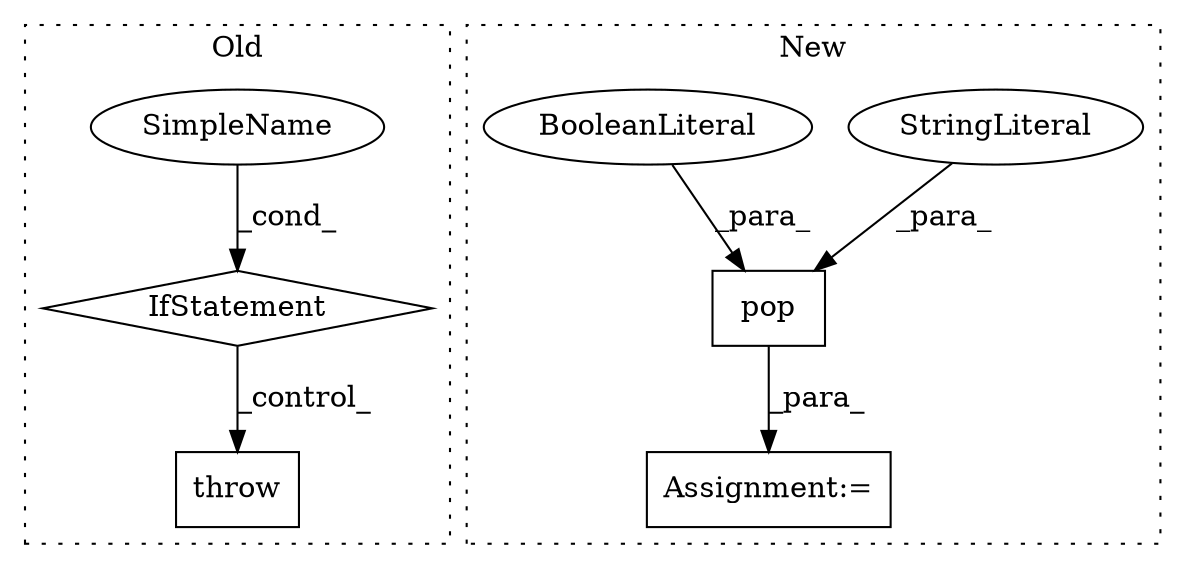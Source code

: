 digraph G {
subgraph cluster0 {
1 [label="throw" a="53" s="2675" l="6" shape="box"];
6 [label="IfStatement" a="25" s="2605,2665" l="4,2" shape="diamond"];
7 [label="SimpleName" a="42" s="" l="" shape="ellipse"];
label = "Old";
style="dotted";
}
subgraph cluster1 {
2 [label="pop" a="32" s="2797,2817" l="4,1" shape="box"];
3 [label="StringLiteral" a="45" s="2801" l="10" shape="ellipse"];
4 [label="Assignment:=" a="7" s="2789" l="1" shape="box"];
5 [label="BooleanLiteral" a="9" s="2812" l="5" shape="ellipse"];
label = "New";
style="dotted";
}
2 -> 4 [label="_para_"];
3 -> 2 [label="_para_"];
5 -> 2 [label="_para_"];
6 -> 1 [label="_control_"];
7 -> 6 [label="_cond_"];
}